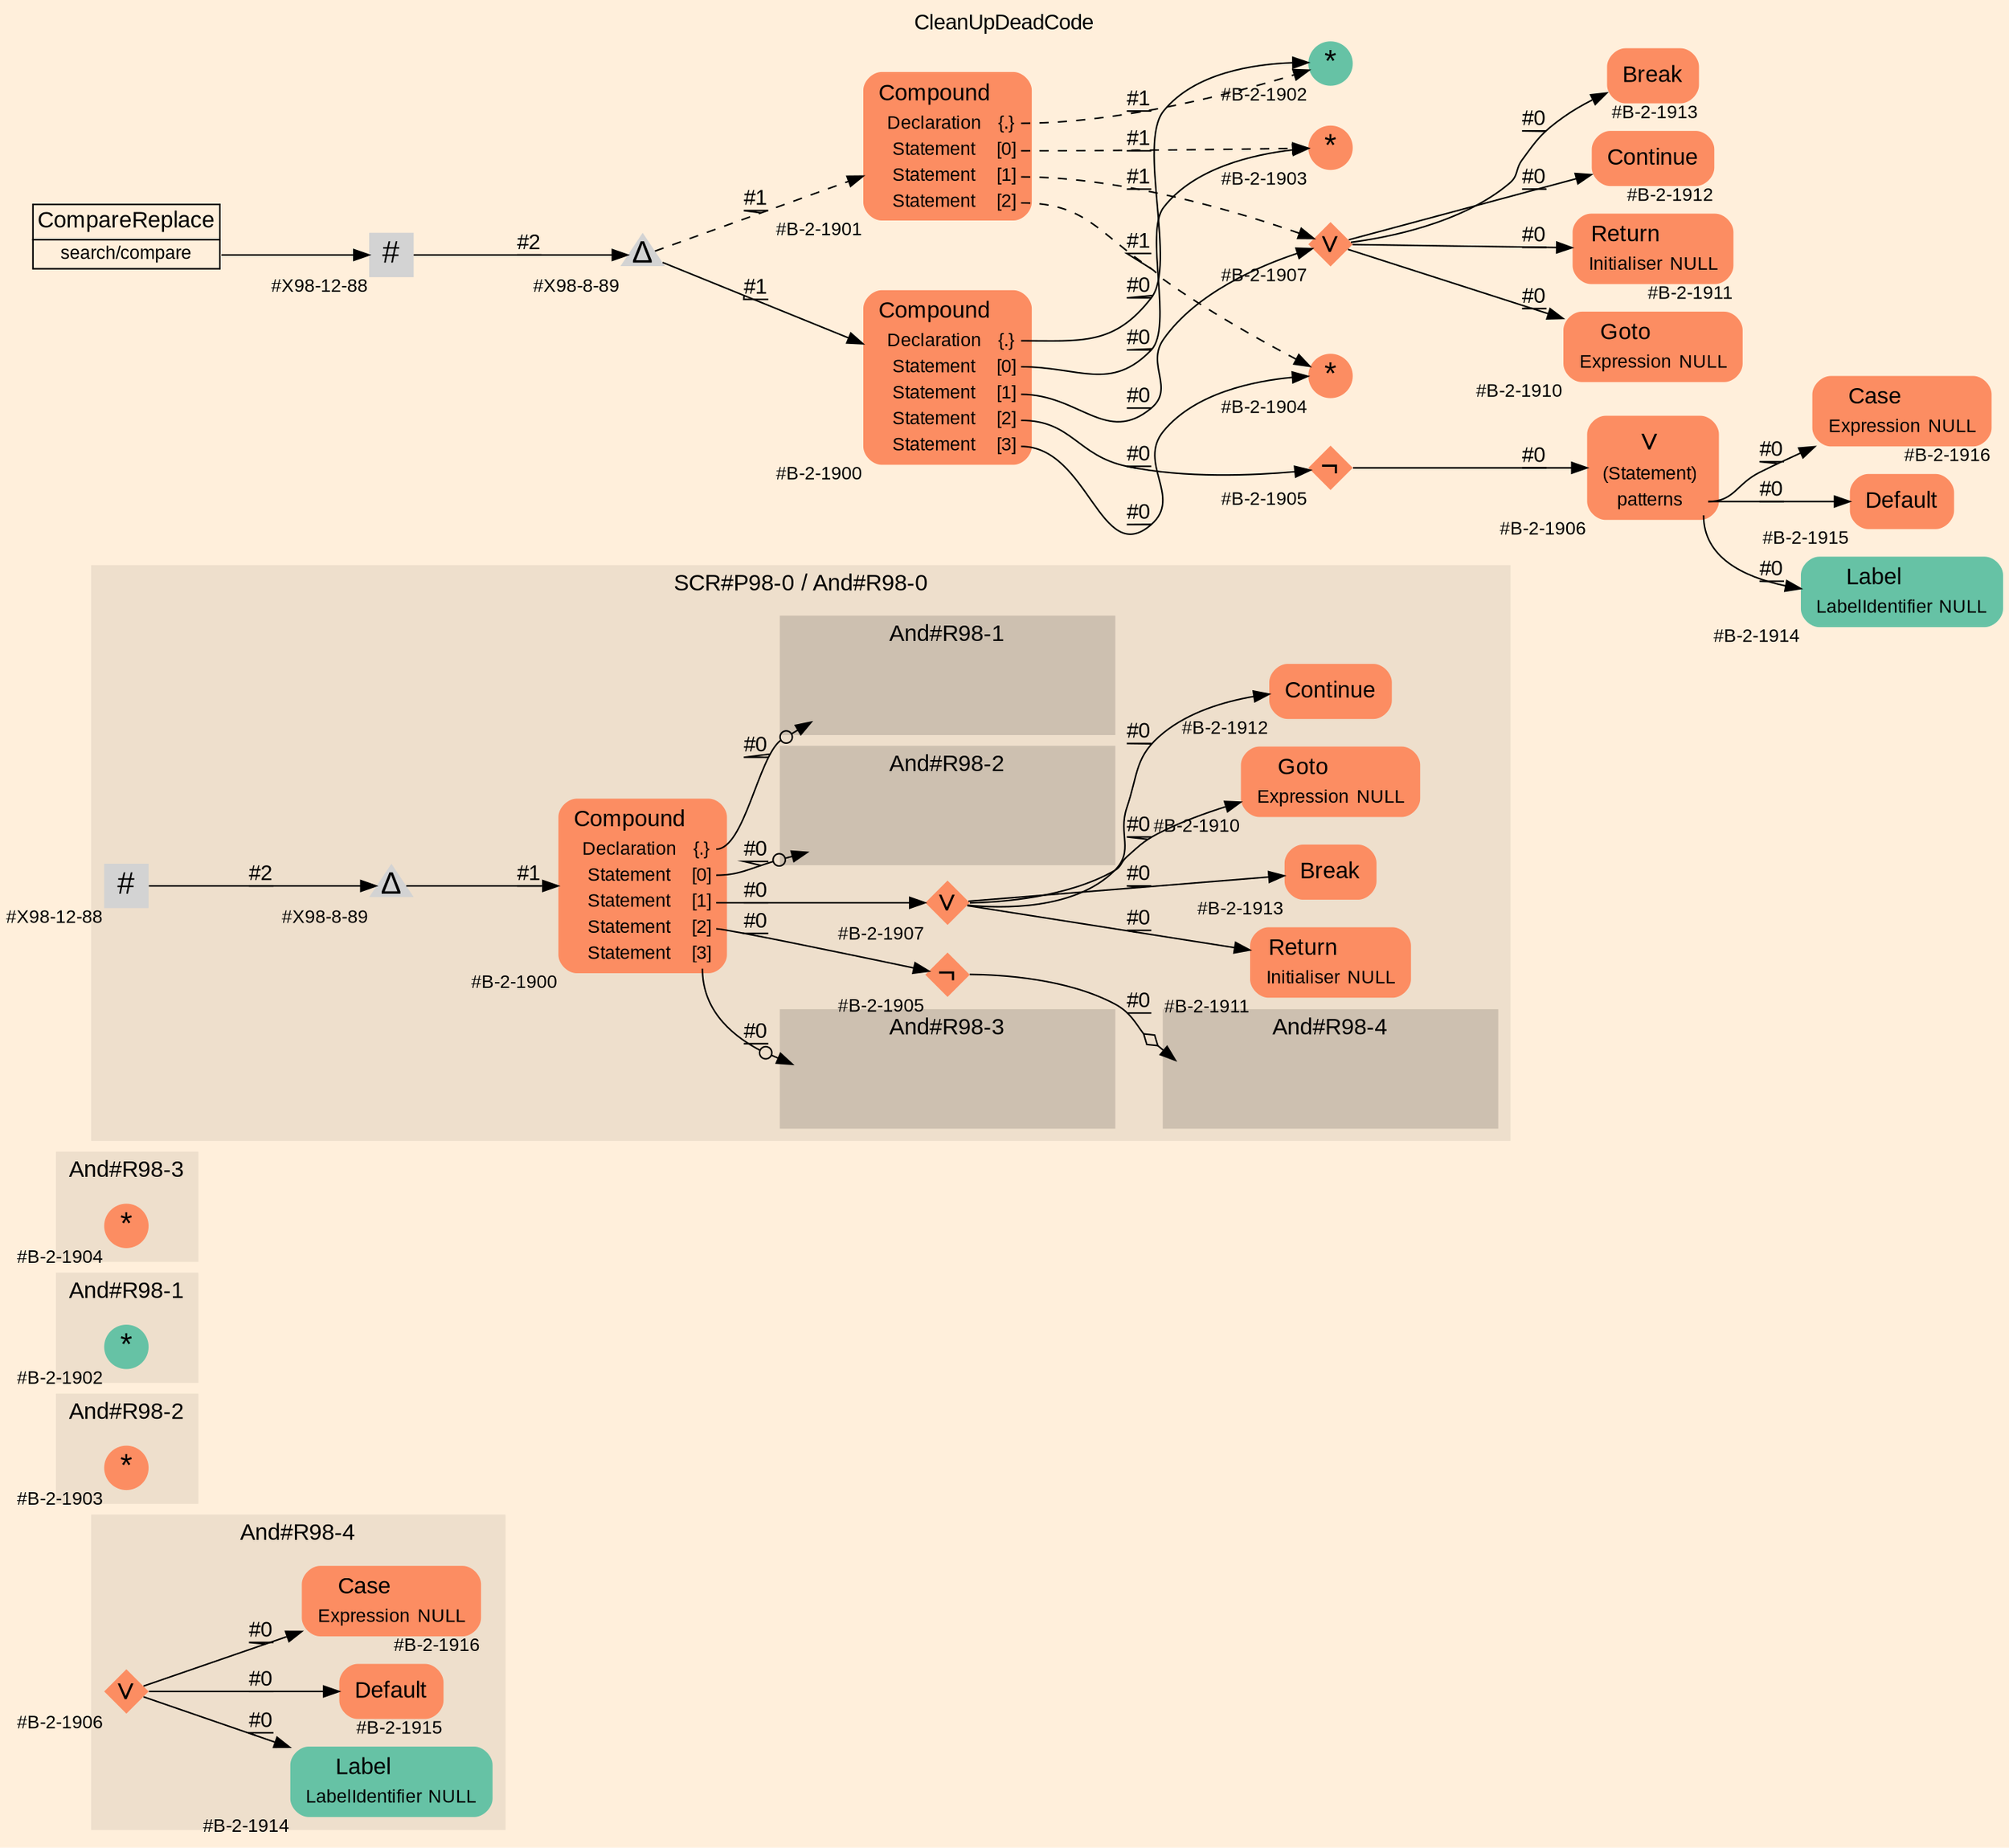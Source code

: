digraph "CleanUpDeadCode" {
label = "CleanUpDeadCode"
labelloc = t
graph [
    rankdir = "LR"
    ranksep = 0.3
    bgcolor = antiquewhite1
    color = black
    fontcolor = black
    fontname = "Arial"
];
node [
    fontname = "Arial"
];
edge [
    fontname = "Arial"
];

// -------------------- figure And#R98-4 --------------------
// -------- region And#R98-4 ----------
subgraph "clusterAnd#R98-4" {
    label = "And#R98-4"
    style = "filled"
    color = antiquewhite2
    fontsize = "15"
    // -------- block And#R98-4/#B-2-1914 ----------
    "And#R98-4/#B-2-1914" [
        shape = "plaintext"
        fillcolor = "/set28/1"
        xlabel = "#B-2-1914"
        fontsize = "12"
        fontcolor = black
        label = <<TABLE BORDER="0" CELLBORDER="0" CELLSPACING="0">
         <TR><TD><FONT POINT-SIZE="15" COLOR="black">Label</FONT></TD></TR>
         <TR><TD><FONT POINT-SIZE="12" COLOR="black">LabelIdentifier</FONT></TD><TD PORT="port0"><FONT POINT-SIZE="12" COLOR="black">NULL</FONT></TD></TR>
        </TABLE>>
        style = "rounded,filled"
    ];
    
    // -------- block And#R98-4/#B-2-1906 ----------
    "And#R98-4/#B-2-1906" [
        shape = "diamond"
        fillcolor = "/set28/2"
        xlabel = "#B-2-1906"
        fontsize = "12"
        fontcolor = black
        label = <<FONT POINT-SIZE="20" COLOR="black">∨</FONT>>
        style = "filled"
        penwidth = 0.0
        fixedsize = true
        width = 0.4
        height = 0.4
    ];
    
    // -------- block And#R98-4/#B-2-1915 ----------
    "And#R98-4/#B-2-1915" [
        shape = "plaintext"
        fillcolor = "/set28/2"
        xlabel = "#B-2-1915"
        fontsize = "12"
        fontcolor = black
        label = <<TABLE BORDER="0" CELLBORDER="0" CELLSPACING="0">
         <TR><TD><FONT POINT-SIZE="15" COLOR="black">Default</FONT></TD></TR>
        </TABLE>>
        style = "rounded,filled"
    ];
    
    // -------- block And#R98-4/#B-2-1916 ----------
    "And#R98-4/#B-2-1916" [
        shape = "plaintext"
        fillcolor = "/set28/2"
        xlabel = "#B-2-1916"
        fontsize = "12"
        fontcolor = black
        label = <<TABLE BORDER="0" CELLBORDER="0" CELLSPACING="0">
         <TR><TD><FONT POINT-SIZE="15" COLOR="black">Case</FONT></TD></TR>
         <TR><TD><FONT POINT-SIZE="12" COLOR="black">Expression</FONT></TD><TD PORT="port0"><FONT POINT-SIZE="12" COLOR="black">NULL</FONT></TD></TR>
        </TABLE>>
        style = "rounded,filled"
    ];
    
}

"And#R98-4/#B-2-1906" -> "And#R98-4/#B-2-1916" [
    label = "#0"
    decorate = true
    color = black
    fontcolor = black
];

"And#R98-4/#B-2-1906" -> "And#R98-4/#B-2-1915" [
    label = "#0"
    decorate = true
    color = black
    fontcolor = black
];

"And#R98-4/#B-2-1906" -> "And#R98-4/#B-2-1914" [
    label = "#0"
    decorate = true
    color = black
    fontcolor = black
];


// -------------------- figure And#R98-2 --------------------
// -------- region And#R98-2 ----------
subgraph "clusterAnd#R98-2" {
    label = "And#R98-2"
    style = "filled"
    color = antiquewhite2
    fontsize = "15"
    // -------- block And#R98-2/#B-2-1903 ----------
    "And#R98-2/#B-2-1903" [
        shape = "circle"
        fillcolor = "/set28/2"
        xlabel = "#B-2-1903"
        fontsize = "12"
        fontcolor = black
        label = <<FONT POINT-SIZE="20" COLOR="black">*</FONT>>
        style = "filled"
        penwidth = 0.0
        fixedsize = true
        width = 0.4
        height = 0.4
    ];
    
}


// -------------------- figure And#R98-1 --------------------
// -------- region And#R98-1 ----------
subgraph "clusterAnd#R98-1" {
    label = "And#R98-1"
    style = "filled"
    color = antiquewhite2
    fontsize = "15"
    // -------- block And#R98-1/#B-2-1902 ----------
    "And#R98-1/#B-2-1902" [
        shape = "circle"
        fillcolor = "/set28/1"
        xlabel = "#B-2-1902"
        fontsize = "12"
        fontcolor = black
        label = <<FONT POINT-SIZE="20" COLOR="black">*</FONT>>
        style = "filled"
        penwidth = 0.0
        fixedsize = true
        width = 0.4
        height = 0.4
    ];
    
}


// -------------------- figure And#R98-3 --------------------
// -------- region And#R98-3 ----------
subgraph "clusterAnd#R98-3" {
    label = "And#R98-3"
    style = "filled"
    color = antiquewhite2
    fontsize = "15"
    // -------- block And#R98-3/#B-2-1904 ----------
    "And#R98-3/#B-2-1904" [
        shape = "circle"
        fillcolor = "/set28/2"
        xlabel = "#B-2-1904"
        fontsize = "12"
        fontcolor = black
        label = <<FONT POINT-SIZE="20" COLOR="black">*</FONT>>
        style = "filled"
        penwidth = 0.0
        fixedsize = true
        width = 0.4
        height = 0.4
    ];
    
}


// -------------------- figure And#R98-0 --------------------
// -------- region And#R98-0 ----------
subgraph "clusterAnd#R98-0" {
    label = "SCR#P98-0 / And#R98-0"
    style = "filled"
    color = antiquewhite2
    fontsize = "15"
    // -------- block And#R98-0/#B-2-1912 ----------
    "And#R98-0/#B-2-1912" [
        shape = "plaintext"
        fillcolor = "/set28/2"
        xlabel = "#B-2-1912"
        fontsize = "12"
        fontcolor = black
        label = <<TABLE BORDER="0" CELLBORDER="0" CELLSPACING="0">
         <TR><TD><FONT POINT-SIZE="15" COLOR="black">Continue</FONT></TD></TR>
        </TABLE>>
        style = "rounded,filled"
    ];
    
    // -------- block And#R98-0/#B-2-1905 ----------
    "And#R98-0/#B-2-1905" [
        shape = "diamond"
        fillcolor = "/set28/2"
        xlabel = "#B-2-1905"
        fontsize = "12"
        fontcolor = black
        label = <<FONT POINT-SIZE="20" COLOR="black">¬</FONT>>
        style = "filled"
        penwidth = 0.0
        fixedsize = true
        width = 0.4
        height = 0.4
    ];
    
    // -------- block And#R98-0/#X98-12-88 ----------
    "And#R98-0/#X98-12-88" [
        shape = "square"
        xlabel = "#X98-12-88"
        fontsize = "12"
        fontcolor = black
        label = <<FONT POINT-SIZE="20" COLOR="black">#</FONT>>
        style = "filled"
        penwidth = 0.0
        fixedsize = true
        width = 0.4
        height = 0.4
    ];
    
    // -------- block And#R98-0/#X98-8-89 ----------
    "And#R98-0/#X98-8-89" [
        shape = "triangle"
        xlabel = "#X98-8-89"
        fontsize = "12"
        fontcolor = black
        label = <<FONT POINT-SIZE="20" COLOR="black">Δ</FONT>>
        style = "filled"
        penwidth = 0.0
        fixedsize = true
        width = 0.4
        height = 0.4
    ];
    
    // -------- block And#R98-0/#B-2-1911 ----------
    "And#R98-0/#B-2-1911" [
        shape = "plaintext"
        fillcolor = "/set28/2"
        xlabel = "#B-2-1911"
        fontsize = "12"
        fontcolor = black
        label = <<TABLE BORDER="0" CELLBORDER="0" CELLSPACING="0">
         <TR><TD><FONT POINT-SIZE="15" COLOR="black">Return</FONT></TD></TR>
         <TR><TD><FONT POINT-SIZE="12" COLOR="black">Initialiser</FONT></TD><TD PORT="port0"><FONT POINT-SIZE="12" COLOR="black">NULL</FONT></TD></TR>
        </TABLE>>
        style = "rounded,filled"
    ];
    
    // -------- block And#R98-0/#B-2-1913 ----------
    "And#R98-0/#B-2-1913" [
        shape = "plaintext"
        fillcolor = "/set28/2"
        xlabel = "#B-2-1913"
        fontsize = "12"
        fontcolor = black
        label = <<TABLE BORDER="0" CELLBORDER="0" CELLSPACING="0">
         <TR><TD><FONT POINT-SIZE="15" COLOR="black">Break</FONT></TD></TR>
        </TABLE>>
        style = "rounded,filled"
    ];
    
    // -------- block And#R98-0/#B-2-1907 ----------
    "And#R98-0/#B-2-1907" [
        shape = "diamond"
        fillcolor = "/set28/2"
        xlabel = "#B-2-1907"
        fontsize = "12"
        fontcolor = black
        label = <<FONT POINT-SIZE="20" COLOR="black">∨</FONT>>
        style = "filled"
        penwidth = 0.0
        fixedsize = true
        width = 0.4
        height = 0.4
    ];
    
    // -------- block And#R98-0/#B-2-1900 ----------
    "And#R98-0/#B-2-1900" [
        shape = "plaintext"
        fillcolor = "/set28/2"
        xlabel = "#B-2-1900"
        fontsize = "12"
        fontcolor = black
        label = <<TABLE BORDER="0" CELLBORDER="0" CELLSPACING="0">
         <TR><TD><FONT POINT-SIZE="15" COLOR="black">Compound</FONT></TD></TR>
         <TR><TD><FONT POINT-SIZE="12" COLOR="black">Declaration</FONT></TD><TD PORT="port0"><FONT POINT-SIZE="12" COLOR="black">{.}</FONT></TD></TR>
         <TR><TD><FONT POINT-SIZE="12" COLOR="black">Statement</FONT></TD><TD PORT="port1"><FONT POINT-SIZE="12" COLOR="black">[0]</FONT></TD></TR>
         <TR><TD><FONT POINT-SIZE="12" COLOR="black">Statement</FONT></TD><TD PORT="port2"><FONT POINT-SIZE="12" COLOR="black">[1]</FONT></TD></TR>
         <TR><TD><FONT POINT-SIZE="12" COLOR="black">Statement</FONT></TD><TD PORT="port3"><FONT POINT-SIZE="12" COLOR="black">[2]</FONT></TD></TR>
         <TR><TD><FONT POINT-SIZE="12" COLOR="black">Statement</FONT></TD><TD PORT="port4"><FONT POINT-SIZE="12" COLOR="black">[3]</FONT></TD></TR>
        </TABLE>>
        style = "rounded,filled"
    ];
    
    // -------- block And#R98-0/#B-2-1910 ----------
    "And#R98-0/#B-2-1910" [
        shape = "plaintext"
        fillcolor = "/set28/2"
        xlabel = "#B-2-1910"
        fontsize = "12"
        fontcolor = black
        label = <<TABLE BORDER="0" CELLBORDER="0" CELLSPACING="0">
         <TR><TD><FONT POINT-SIZE="15" COLOR="black">Goto</FONT></TD></TR>
         <TR><TD><FONT POINT-SIZE="12" COLOR="black">Expression</FONT></TD><TD PORT="port0"><FONT POINT-SIZE="12" COLOR="black">NULL</FONT></TD></TR>
        </TABLE>>
        style = "rounded,filled"
    ];
    
    // -------- region And#R98-0/And#R98-1 ----------
    subgraph "clusterAnd#R98-0/And#R98-1" {
        label = "And#R98-1"
        style = "filled"
        color = antiquewhite3
        fontsize = "15"
        // -------- block And#R98-0/And#R98-1/#B-2-1902 ----------
        "And#R98-0/And#R98-1/#B-2-1902" [
            shape = "none"
            fillcolor = "/set28/1"
            xlabel = "#B-2-1902"
            fontsize = "12"
            fontcolor = black
            style = "invisible"
        ];
        
    }
    
    // -------- region And#R98-0/And#R98-2 ----------
    subgraph "clusterAnd#R98-0/And#R98-2" {
        label = "And#R98-2"
        style = "filled"
        color = antiquewhite3
        fontsize = "15"
        // -------- block And#R98-0/And#R98-2/#B-2-1903 ----------
        "And#R98-0/And#R98-2/#B-2-1903" [
            shape = "none"
            fillcolor = "/set28/2"
            xlabel = "#B-2-1903"
            fontsize = "12"
            fontcolor = black
            style = "invisible"
        ];
        
    }
    
    // -------- region And#R98-0/And#R98-3 ----------
    subgraph "clusterAnd#R98-0/And#R98-3" {
        label = "And#R98-3"
        style = "filled"
        color = antiquewhite3
        fontsize = "15"
        // -------- block And#R98-0/And#R98-3/#B-2-1904 ----------
        "And#R98-0/And#R98-3/#B-2-1904" [
            shape = "none"
            fillcolor = "/set28/2"
            xlabel = "#B-2-1904"
            fontsize = "12"
            fontcolor = black
            style = "invisible"
        ];
        
    }
    
    // -------- region And#R98-0/And#R98-4 ----------
    subgraph "clusterAnd#R98-0/And#R98-4" {
        label = "And#R98-4"
        style = "filled"
        color = antiquewhite3
        fontsize = "15"
        // -------- block And#R98-0/And#R98-4/#B-2-1906 ----------
        "And#R98-0/And#R98-4/#B-2-1906" [
            shape = "none"
            fillcolor = "/set28/2"
            xlabel = "#B-2-1906"
            fontsize = "12"
            fontcolor = black
            style = "invisible"
        ];
        
    }
    
}

"And#R98-0/#B-2-1905" -> "And#R98-0/And#R98-4/#B-2-1906" [
    arrowhead="normalnoneodiamond"
    label = "#0"
    decorate = true
    color = black
    fontcolor = black
];

"And#R98-0/#X98-12-88" -> "And#R98-0/#X98-8-89" [
    label = "#2"
    decorate = true
    color = black
    fontcolor = black
];

"And#R98-0/#X98-8-89" -> "And#R98-0/#B-2-1900" [
    label = "#1"
    decorate = true
    color = black
    fontcolor = black
];

"And#R98-0/#B-2-1907" -> "And#R98-0/#B-2-1913" [
    label = "#0"
    decorate = true
    color = black
    fontcolor = black
];

"And#R98-0/#B-2-1907" -> "And#R98-0/#B-2-1912" [
    label = "#0"
    decorate = true
    color = black
    fontcolor = black
];

"And#R98-0/#B-2-1907" -> "And#R98-0/#B-2-1911" [
    label = "#0"
    decorate = true
    color = black
    fontcolor = black
];

"And#R98-0/#B-2-1907" -> "And#R98-0/#B-2-1910" [
    label = "#0"
    decorate = true
    color = black
    fontcolor = black
];

"And#R98-0/#B-2-1900":port0 -> "And#R98-0/And#R98-1/#B-2-1902" [
    arrowhead="normalnoneodot"
    label = "#0"
    decorate = true
    color = black
    fontcolor = black
];

"And#R98-0/#B-2-1900":port1 -> "And#R98-0/And#R98-2/#B-2-1903" [
    arrowhead="normalnoneodot"
    label = "#0"
    decorate = true
    color = black
    fontcolor = black
];

"And#R98-0/#B-2-1900":port2 -> "And#R98-0/#B-2-1907" [
    label = "#0"
    decorate = true
    color = black
    fontcolor = black
];

"And#R98-0/#B-2-1900":port3 -> "And#R98-0/#B-2-1905" [
    label = "#0"
    decorate = true
    color = black
    fontcolor = black
];

"And#R98-0/#B-2-1900":port4 -> "And#R98-0/And#R98-3/#B-2-1904" [
    arrowhead="normalnoneodot"
    label = "#0"
    decorate = true
    color = black
    fontcolor = black
];


// -------------------- transformation figure --------------------
// -------- block CR#X98-10-98 ----------
"CR#X98-10-98" [
    shape = "plaintext"
    fillcolor = antiquewhite1
    fontsize = "12"
    fontcolor = black
    label = <<TABLE BORDER="0" CELLBORDER="1" CELLSPACING="0">
     <TR><TD><FONT POINT-SIZE="15" COLOR="black">CompareReplace</FONT></TD></TR>
     <TR><TD PORT="port0"><FONT POINT-SIZE="12" COLOR="black">search/compare</FONT></TD></TR>
    </TABLE>>
    style = "filled"
    color = black
];

// -------- block #X98-12-88 ----------
"#X98-12-88" [
    shape = "square"
    xlabel = "#X98-12-88"
    fontsize = "12"
    fontcolor = black
    label = <<FONT POINT-SIZE="20" COLOR="black">#</FONT>>
    style = "filled"
    penwidth = 0.0
    fixedsize = true
    width = 0.4
    height = 0.4
];

// -------- block #X98-8-89 ----------
"#X98-8-89" [
    shape = "triangle"
    xlabel = "#X98-8-89"
    fontsize = "12"
    fontcolor = black
    label = <<FONT POINT-SIZE="20" COLOR="black">Δ</FONT>>
    style = "filled"
    penwidth = 0.0
    fixedsize = true
    width = 0.4
    height = 0.4
];

// -------- block #B-2-1900 ----------
"#B-2-1900" [
    shape = "plaintext"
    fillcolor = "/set28/2"
    xlabel = "#B-2-1900"
    fontsize = "12"
    fontcolor = black
    label = <<TABLE BORDER="0" CELLBORDER="0" CELLSPACING="0">
     <TR><TD><FONT POINT-SIZE="15" COLOR="black">Compound</FONT></TD></TR>
     <TR><TD><FONT POINT-SIZE="12" COLOR="black">Declaration</FONT></TD><TD PORT="port0"><FONT POINT-SIZE="12" COLOR="black">{.}</FONT></TD></TR>
     <TR><TD><FONT POINT-SIZE="12" COLOR="black">Statement</FONT></TD><TD PORT="port1"><FONT POINT-SIZE="12" COLOR="black">[0]</FONT></TD></TR>
     <TR><TD><FONT POINT-SIZE="12" COLOR="black">Statement</FONT></TD><TD PORT="port2"><FONT POINT-SIZE="12" COLOR="black">[1]</FONT></TD></TR>
     <TR><TD><FONT POINT-SIZE="12" COLOR="black">Statement</FONT></TD><TD PORT="port3"><FONT POINT-SIZE="12" COLOR="black">[2]</FONT></TD></TR>
     <TR><TD><FONT POINT-SIZE="12" COLOR="black">Statement</FONT></TD><TD PORT="port4"><FONT POINT-SIZE="12" COLOR="black">[3]</FONT></TD></TR>
    </TABLE>>
    style = "rounded,filled"
];

// -------- block #B-2-1902 ----------
"#B-2-1902" [
    shape = "circle"
    fillcolor = "/set28/1"
    xlabel = "#B-2-1902"
    fontsize = "12"
    fontcolor = black
    label = <<FONT POINT-SIZE="20" COLOR="black">*</FONT>>
    style = "filled"
    penwidth = 0.0
    fixedsize = true
    width = 0.4
    height = 0.4
];

// -------- block #B-2-1903 ----------
"#B-2-1903" [
    shape = "circle"
    fillcolor = "/set28/2"
    xlabel = "#B-2-1903"
    fontsize = "12"
    fontcolor = black
    label = <<FONT POINT-SIZE="20" COLOR="black">*</FONT>>
    style = "filled"
    penwidth = 0.0
    fixedsize = true
    width = 0.4
    height = 0.4
];

// -------- block #B-2-1907 ----------
"#B-2-1907" [
    shape = "diamond"
    fillcolor = "/set28/2"
    xlabel = "#B-2-1907"
    fontsize = "12"
    fontcolor = black
    label = <<FONT POINT-SIZE="20" COLOR="black">∨</FONT>>
    style = "filled"
    penwidth = 0.0
    fixedsize = true
    width = 0.4
    height = 0.4
];

// -------- block #B-2-1913 ----------
"#B-2-1913" [
    shape = "plaintext"
    fillcolor = "/set28/2"
    xlabel = "#B-2-1913"
    fontsize = "12"
    fontcolor = black
    label = <<TABLE BORDER="0" CELLBORDER="0" CELLSPACING="0">
     <TR><TD><FONT POINT-SIZE="15" COLOR="black">Break</FONT></TD></TR>
    </TABLE>>
    style = "rounded,filled"
];

// -------- block #B-2-1912 ----------
"#B-2-1912" [
    shape = "plaintext"
    fillcolor = "/set28/2"
    xlabel = "#B-2-1912"
    fontsize = "12"
    fontcolor = black
    label = <<TABLE BORDER="0" CELLBORDER="0" CELLSPACING="0">
     <TR><TD><FONT POINT-SIZE="15" COLOR="black">Continue</FONT></TD></TR>
    </TABLE>>
    style = "rounded,filled"
];

// -------- block #B-2-1911 ----------
"#B-2-1911" [
    shape = "plaintext"
    fillcolor = "/set28/2"
    xlabel = "#B-2-1911"
    fontsize = "12"
    fontcolor = black
    label = <<TABLE BORDER="0" CELLBORDER="0" CELLSPACING="0">
     <TR><TD><FONT POINT-SIZE="15" COLOR="black">Return</FONT></TD></TR>
     <TR><TD><FONT POINT-SIZE="12" COLOR="black">Initialiser</FONT></TD><TD PORT="port0"><FONT POINT-SIZE="12" COLOR="black">NULL</FONT></TD></TR>
    </TABLE>>
    style = "rounded,filled"
];

// -------- block #B-2-1910 ----------
"#B-2-1910" [
    shape = "plaintext"
    fillcolor = "/set28/2"
    xlabel = "#B-2-1910"
    fontsize = "12"
    fontcolor = black
    label = <<TABLE BORDER="0" CELLBORDER="0" CELLSPACING="0">
     <TR><TD><FONT POINT-SIZE="15" COLOR="black">Goto</FONT></TD></TR>
     <TR><TD><FONT POINT-SIZE="12" COLOR="black">Expression</FONT></TD><TD PORT="port0"><FONT POINT-SIZE="12" COLOR="black">NULL</FONT></TD></TR>
    </TABLE>>
    style = "rounded,filled"
];

// -------- block #B-2-1905 ----------
"#B-2-1905" [
    shape = "diamond"
    fillcolor = "/set28/2"
    xlabel = "#B-2-1905"
    fontsize = "12"
    fontcolor = black
    label = <<FONT POINT-SIZE="20" COLOR="black">¬</FONT>>
    style = "filled"
    penwidth = 0.0
    fixedsize = true
    width = 0.4
    height = 0.4
];

// -------- block #B-2-1906 ----------
"#B-2-1906" [
    shape = "plaintext"
    fillcolor = "/set28/2"
    xlabel = "#B-2-1906"
    fontsize = "12"
    fontcolor = black
    label = <<TABLE BORDER="0" CELLBORDER="0" CELLSPACING="0">
     <TR><TD><FONT POINT-SIZE="20" COLOR="black">∨</FONT></TD></TR>
     <TR><TD><FONT POINT-SIZE="12" COLOR="black">(Statement)</FONT></TD><TD PORT="port0"></TD></TR>
     <TR><TD><FONT POINT-SIZE="12" COLOR="black">patterns</FONT></TD><TD PORT="port1"></TD></TR>
    </TABLE>>
    style = "rounded,filled"
];

// -------- block #B-2-1916 ----------
"#B-2-1916" [
    shape = "plaintext"
    fillcolor = "/set28/2"
    xlabel = "#B-2-1916"
    fontsize = "12"
    fontcolor = black
    label = <<TABLE BORDER="0" CELLBORDER="0" CELLSPACING="0">
     <TR><TD><FONT POINT-SIZE="15" COLOR="black">Case</FONT></TD></TR>
     <TR><TD><FONT POINT-SIZE="12" COLOR="black">Expression</FONT></TD><TD PORT="port0"><FONT POINT-SIZE="12" COLOR="black">NULL</FONT></TD></TR>
    </TABLE>>
    style = "rounded,filled"
];

// -------- block #B-2-1915 ----------
"#B-2-1915" [
    shape = "plaintext"
    fillcolor = "/set28/2"
    xlabel = "#B-2-1915"
    fontsize = "12"
    fontcolor = black
    label = <<TABLE BORDER="0" CELLBORDER="0" CELLSPACING="0">
     <TR><TD><FONT POINT-SIZE="15" COLOR="black">Default</FONT></TD></TR>
    </TABLE>>
    style = "rounded,filled"
];

// -------- block #B-2-1914 ----------
"#B-2-1914" [
    shape = "plaintext"
    fillcolor = "/set28/1"
    xlabel = "#B-2-1914"
    fontsize = "12"
    fontcolor = black
    label = <<TABLE BORDER="0" CELLBORDER="0" CELLSPACING="0">
     <TR><TD><FONT POINT-SIZE="15" COLOR="black">Label</FONT></TD></TR>
     <TR><TD><FONT POINT-SIZE="12" COLOR="black">LabelIdentifier</FONT></TD><TD PORT="port0"><FONT POINT-SIZE="12" COLOR="black">NULL</FONT></TD></TR>
    </TABLE>>
    style = "rounded,filled"
];

// -------- block #B-2-1904 ----------
"#B-2-1904" [
    shape = "circle"
    fillcolor = "/set28/2"
    xlabel = "#B-2-1904"
    fontsize = "12"
    fontcolor = black
    label = <<FONT POINT-SIZE="20" COLOR="black">*</FONT>>
    style = "filled"
    penwidth = 0.0
    fixedsize = true
    width = 0.4
    height = 0.4
];

// -------- block #B-2-1901 ----------
"#B-2-1901" [
    shape = "plaintext"
    fillcolor = "/set28/2"
    xlabel = "#B-2-1901"
    fontsize = "12"
    fontcolor = black
    label = <<TABLE BORDER="0" CELLBORDER="0" CELLSPACING="0">
     <TR><TD><FONT POINT-SIZE="15" COLOR="black">Compound</FONT></TD></TR>
     <TR><TD><FONT POINT-SIZE="12" COLOR="black">Declaration</FONT></TD><TD PORT="port0"><FONT POINT-SIZE="12" COLOR="black">{.}</FONT></TD></TR>
     <TR><TD><FONT POINT-SIZE="12" COLOR="black">Statement</FONT></TD><TD PORT="port1"><FONT POINT-SIZE="12" COLOR="black">[0]</FONT></TD></TR>
     <TR><TD><FONT POINT-SIZE="12" COLOR="black">Statement</FONT></TD><TD PORT="port2"><FONT POINT-SIZE="12" COLOR="black">[1]</FONT></TD></TR>
     <TR><TD><FONT POINT-SIZE="12" COLOR="black">Statement</FONT></TD><TD PORT="port3"><FONT POINT-SIZE="12" COLOR="black">[2]</FONT></TD></TR>
    </TABLE>>
    style = "rounded,filled"
];

"CR#X98-10-98":port0 -> "#X98-12-88" [
    label = ""
    decorate = true
    color = black
    fontcolor = black
];

"#X98-12-88" -> "#X98-8-89" [
    label = "#2"
    decorate = true
    color = black
    fontcolor = black
];

"#X98-8-89" -> "#B-2-1900" [
    label = "#1"
    decorate = true
    color = black
    fontcolor = black
];

"#X98-8-89" -> "#B-2-1901" [
    style="dashed"
    label = "#1"
    decorate = true
    color = black
    fontcolor = black
];

"#B-2-1900":port0 -> "#B-2-1902" [
    label = "#0"
    decorate = true
    color = black
    fontcolor = black
];

"#B-2-1900":port1 -> "#B-2-1903" [
    label = "#0"
    decorate = true
    color = black
    fontcolor = black
];

"#B-2-1900":port2 -> "#B-2-1907" [
    label = "#0"
    decorate = true
    color = black
    fontcolor = black
];

"#B-2-1900":port3 -> "#B-2-1905" [
    label = "#0"
    decorate = true
    color = black
    fontcolor = black
];

"#B-2-1900":port4 -> "#B-2-1904" [
    label = "#0"
    decorate = true
    color = black
    fontcolor = black
];

"#B-2-1907" -> "#B-2-1913" [
    label = "#0"
    decorate = true
    color = black
    fontcolor = black
];

"#B-2-1907" -> "#B-2-1912" [
    label = "#0"
    decorate = true
    color = black
    fontcolor = black
];

"#B-2-1907" -> "#B-2-1911" [
    label = "#0"
    decorate = true
    color = black
    fontcolor = black
];

"#B-2-1907" -> "#B-2-1910" [
    label = "#0"
    decorate = true
    color = black
    fontcolor = black
];

"#B-2-1905" -> "#B-2-1906" [
    label = "#0"
    decorate = true
    color = black
    fontcolor = black
];

"#B-2-1906":port1 -> "#B-2-1916" [
    label = "#0"
    decorate = true
    color = black
    fontcolor = black
];

"#B-2-1906":port1 -> "#B-2-1915" [
    label = "#0"
    decorate = true
    color = black
    fontcolor = black
];

"#B-2-1906":port1 -> "#B-2-1914" [
    label = "#0"
    decorate = true
    color = black
    fontcolor = black
];

"#B-2-1901":port0 -> "#B-2-1902" [
    style="dashed"
    label = "#1"
    decorate = true
    color = black
    fontcolor = black
];

"#B-2-1901":port1 -> "#B-2-1903" [
    style="dashed"
    label = "#1"
    decorate = true
    color = black
    fontcolor = black
];

"#B-2-1901":port2 -> "#B-2-1907" [
    style="dashed"
    label = "#1"
    decorate = true
    color = black
    fontcolor = black
];

"#B-2-1901":port3 -> "#B-2-1904" [
    style="dashed"
    label = "#1"
    decorate = true
    color = black
    fontcolor = black
];


}
